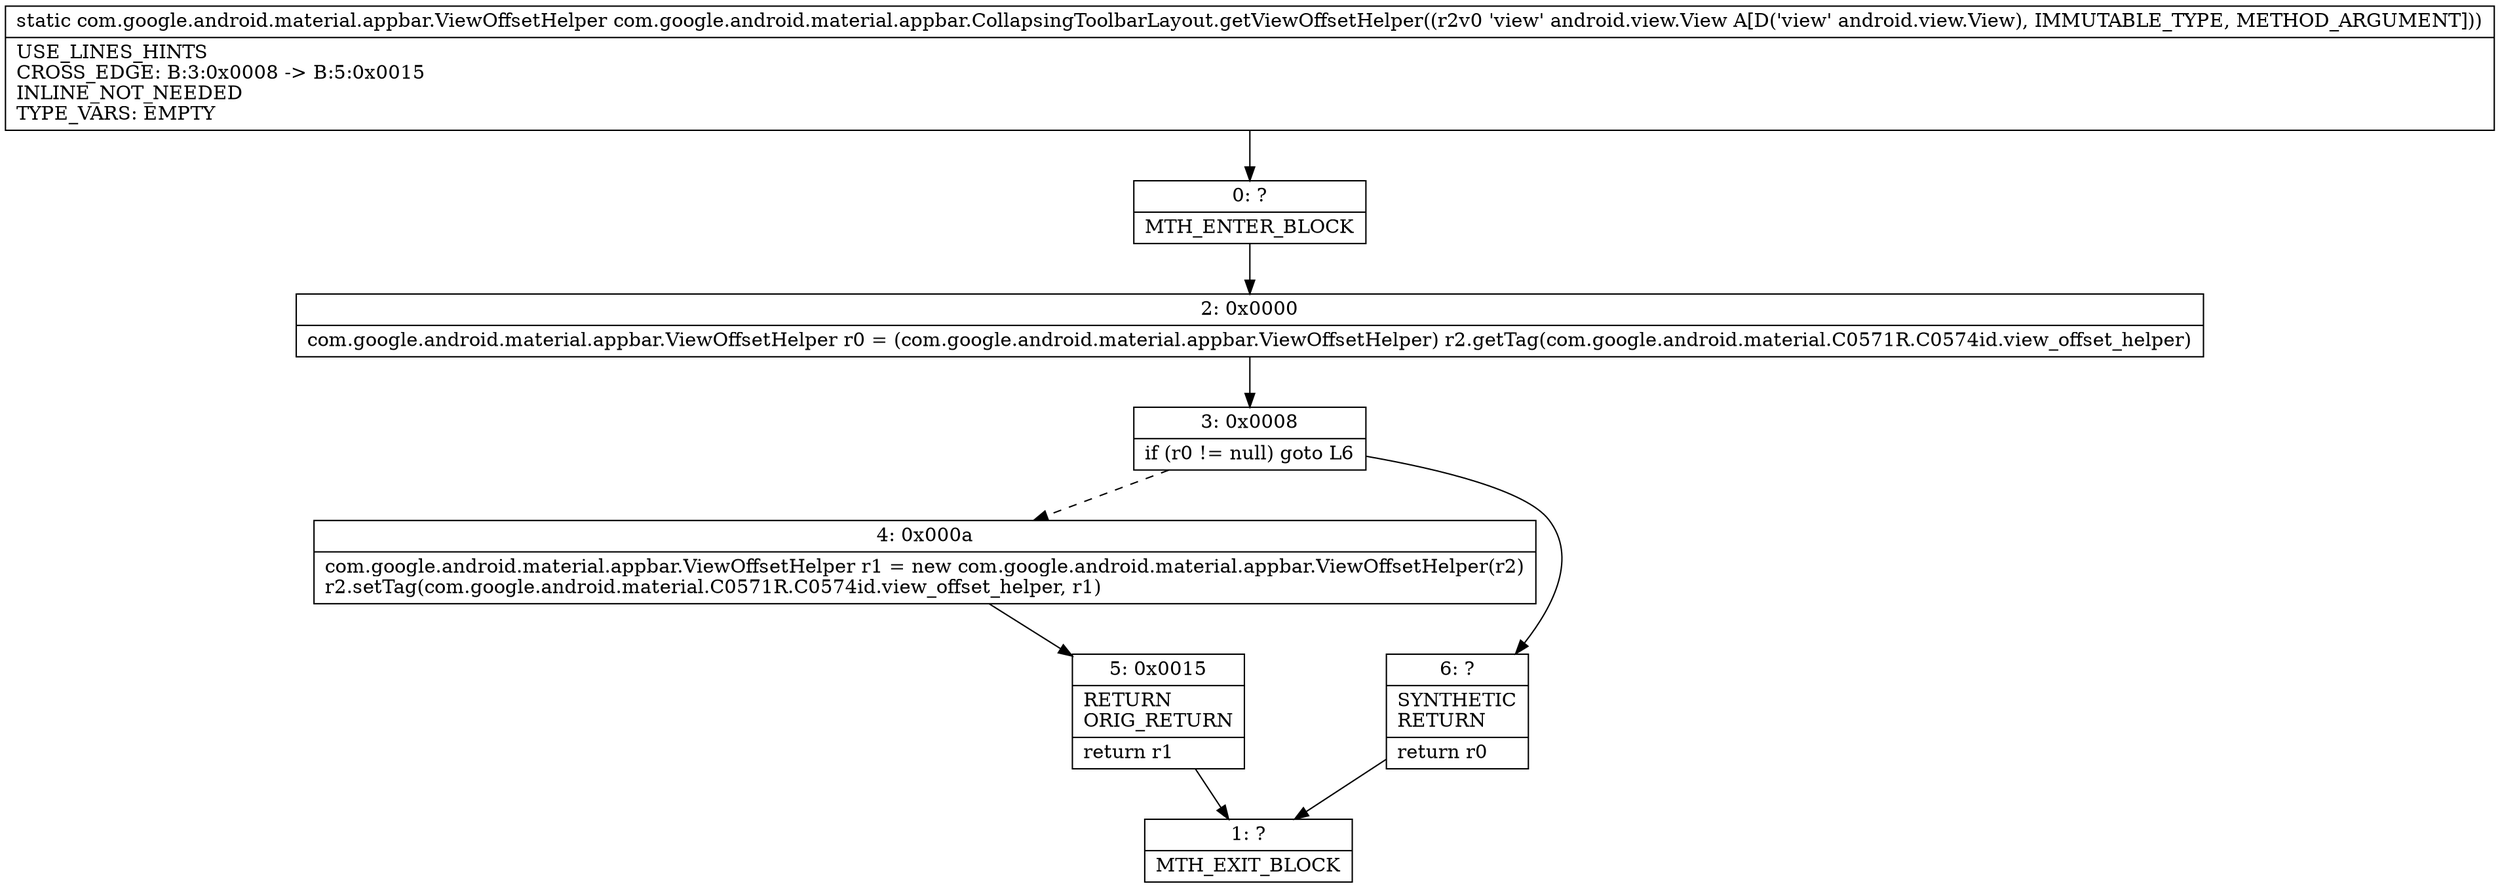 digraph "CFG forcom.google.android.material.appbar.CollapsingToolbarLayout.getViewOffsetHelper(Landroid\/view\/View;)Lcom\/google\/android\/material\/appbar\/ViewOffsetHelper;" {
Node_0 [shape=record,label="{0\:\ ?|MTH_ENTER_BLOCK\l}"];
Node_2 [shape=record,label="{2\:\ 0x0000|com.google.android.material.appbar.ViewOffsetHelper r0 = (com.google.android.material.appbar.ViewOffsetHelper) r2.getTag(com.google.android.material.C0571R.C0574id.view_offset_helper)\l}"];
Node_3 [shape=record,label="{3\:\ 0x0008|if (r0 != null) goto L6\l}"];
Node_4 [shape=record,label="{4\:\ 0x000a|com.google.android.material.appbar.ViewOffsetHelper r1 = new com.google.android.material.appbar.ViewOffsetHelper(r2)\lr2.setTag(com.google.android.material.C0571R.C0574id.view_offset_helper, r1)\l}"];
Node_5 [shape=record,label="{5\:\ 0x0015|RETURN\lORIG_RETURN\l|return r1\l}"];
Node_1 [shape=record,label="{1\:\ ?|MTH_EXIT_BLOCK\l}"];
Node_6 [shape=record,label="{6\:\ ?|SYNTHETIC\lRETURN\l|return r0\l}"];
MethodNode[shape=record,label="{static com.google.android.material.appbar.ViewOffsetHelper com.google.android.material.appbar.CollapsingToolbarLayout.getViewOffsetHelper((r2v0 'view' android.view.View A[D('view' android.view.View), IMMUTABLE_TYPE, METHOD_ARGUMENT]))  | USE_LINES_HINTS\lCROSS_EDGE: B:3:0x0008 \-\> B:5:0x0015\lINLINE_NOT_NEEDED\lTYPE_VARS: EMPTY\l}"];
MethodNode -> Node_0;Node_0 -> Node_2;
Node_2 -> Node_3;
Node_3 -> Node_4[style=dashed];
Node_3 -> Node_6;
Node_4 -> Node_5;
Node_5 -> Node_1;
Node_6 -> Node_1;
}

